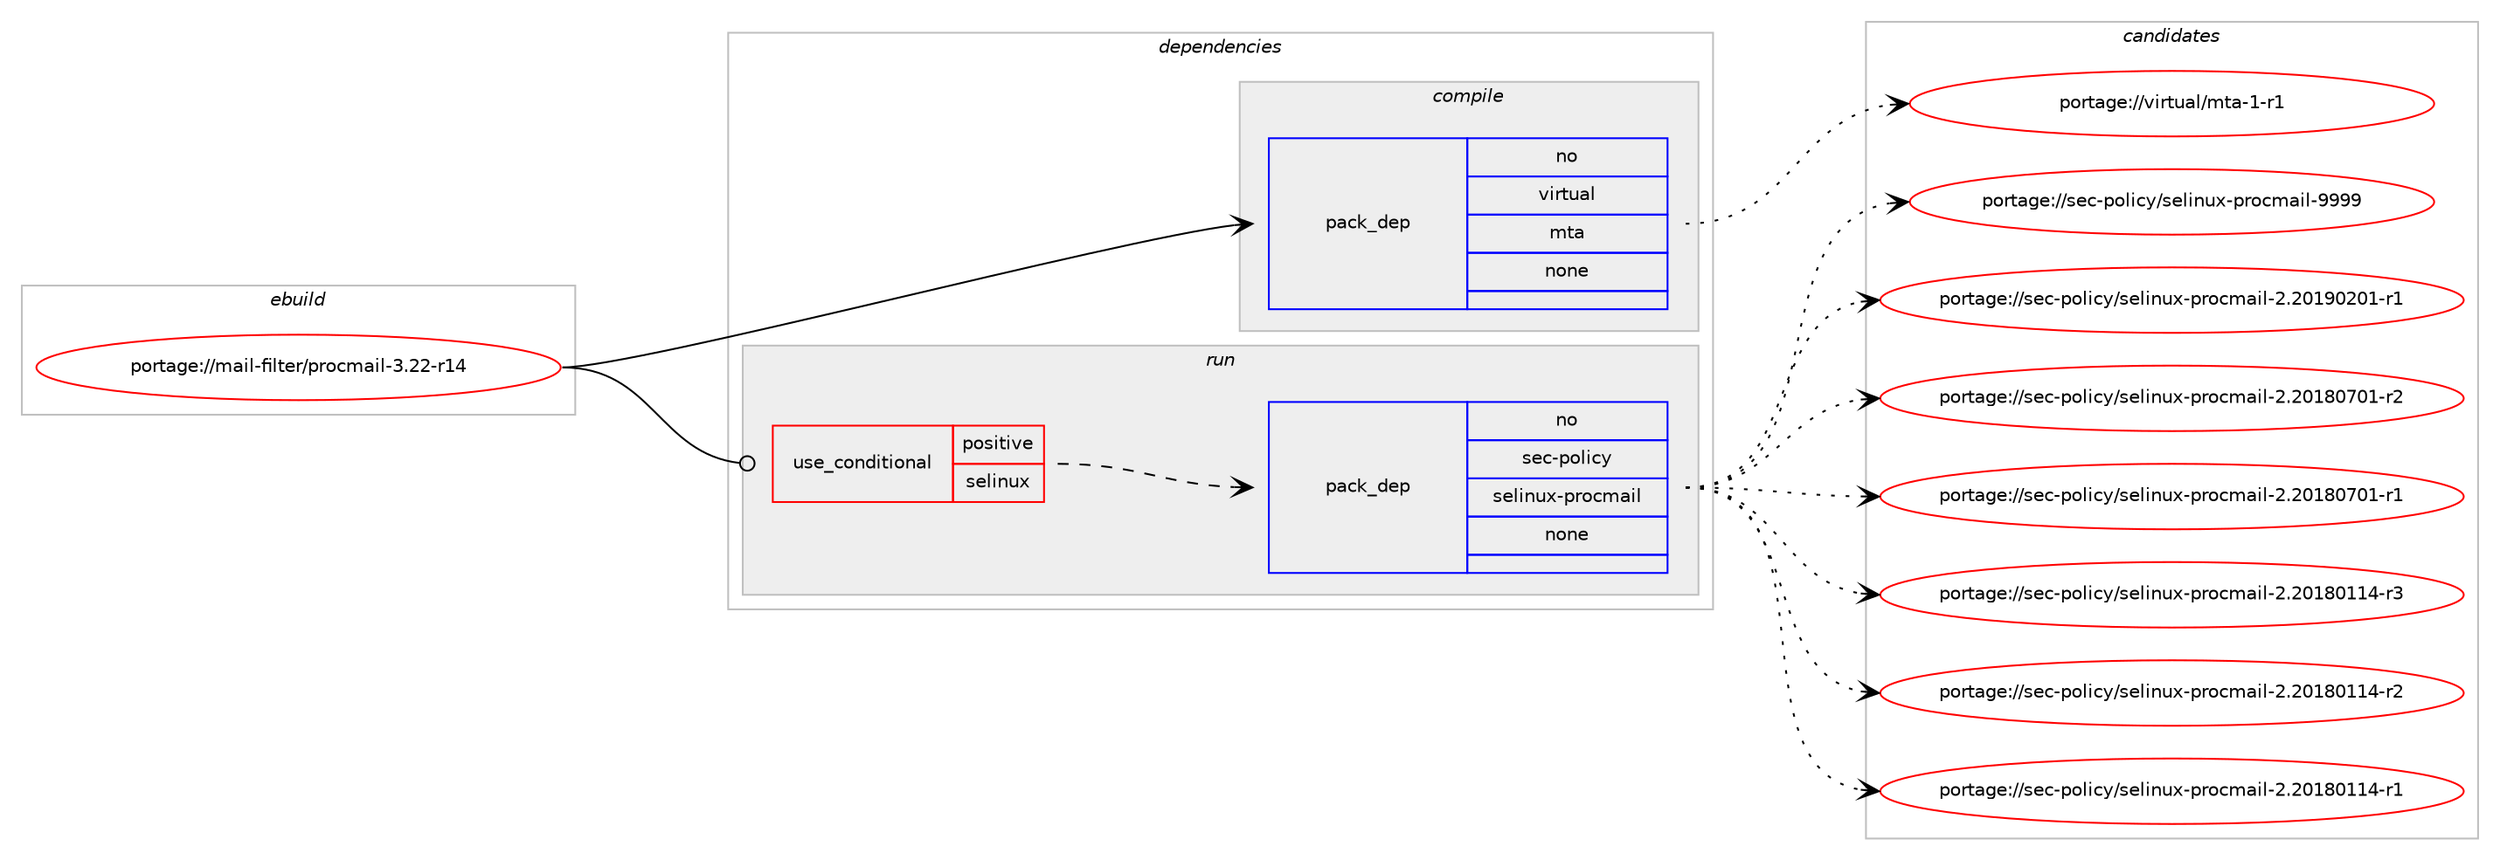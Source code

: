 digraph prolog {

# *************
# Graph options
# *************

newrank=true;
concentrate=true;
compound=true;
graph [rankdir=LR,fontname=Helvetica,fontsize=10,ranksep=1.5];#, ranksep=2.5, nodesep=0.2];
edge  [arrowhead=vee];
node  [fontname=Helvetica,fontsize=10];

# **********
# The ebuild
# **********

subgraph cluster_leftcol {
color=gray;
label=<<i>ebuild</i>>;
id [label="portage://mail-filter/procmail-3.22-r14", color=red, width=4, href="../mail-filter/procmail-3.22-r14.svg"];
}

# ****************
# The dependencies
# ****************

subgraph cluster_midcol {
color=gray;
label=<<i>dependencies</i>>;
subgraph cluster_compile {
fillcolor="#eeeeee";
style=filled;
label=<<i>compile</i>>;
subgraph pack176507 {
dependency233437 [label=<<TABLE BORDER="0" CELLBORDER="1" CELLSPACING="0" CELLPADDING="4" WIDTH="220"><TR><TD ROWSPAN="6" CELLPADDING="30">pack_dep</TD></TR><TR><TD WIDTH="110">no</TD></TR><TR><TD>virtual</TD></TR><TR><TD>mta</TD></TR><TR><TD>none</TD></TR><TR><TD></TD></TR></TABLE>>, shape=none, color=blue];
}
id:e -> dependency233437:w [weight=20,style="solid",arrowhead="vee"];
}
subgraph cluster_compileandrun {
fillcolor="#eeeeee";
style=filled;
label=<<i>compile and run</i>>;
}
subgraph cluster_run {
fillcolor="#eeeeee";
style=filled;
label=<<i>run</i>>;
subgraph cond53364 {
dependency233438 [label=<<TABLE BORDER="0" CELLBORDER="1" CELLSPACING="0" CELLPADDING="4"><TR><TD ROWSPAN="3" CELLPADDING="10">use_conditional</TD></TR><TR><TD>positive</TD></TR><TR><TD>selinux</TD></TR></TABLE>>, shape=none, color=red];
subgraph pack176508 {
dependency233439 [label=<<TABLE BORDER="0" CELLBORDER="1" CELLSPACING="0" CELLPADDING="4" WIDTH="220"><TR><TD ROWSPAN="6" CELLPADDING="30">pack_dep</TD></TR><TR><TD WIDTH="110">no</TD></TR><TR><TD>sec-policy</TD></TR><TR><TD>selinux-procmail</TD></TR><TR><TD>none</TD></TR><TR><TD></TD></TR></TABLE>>, shape=none, color=blue];
}
dependency233438:e -> dependency233439:w [weight=20,style="dashed",arrowhead="vee"];
}
id:e -> dependency233438:w [weight=20,style="solid",arrowhead="odot"];
}
}

# **************
# The candidates
# **************

subgraph cluster_choices {
rank=same;
color=gray;
label=<<i>candidates</i>>;

subgraph choice176507 {
color=black;
nodesep=1;
choice11810511411611797108471091169745494511449 [label="portage://virtual/mta-1-r1", color=red, width=4,href="../virtual/mta-1-r1.svg"];
dependency233437:e -> choice11810511411611797108471091169745494511449:w [style=dotted,weight="100"];
}
subgraph choice176508 {
color=black;
nodesep=1;
choice115101994511211110810599121471151011081051101171204511211411199109971051084557575757 [label="portage://sec-policy/selinux-procmail-9999", color=red, width=4,href="../sec-policy/selinux-procmail-9999.svg"];
choice1151019945112111108105991214711510110810511011712045112114111991099710510845504650484957485048494511449 [label="portage://sec-policy/selinux-procmail-2.20190201-r1", color=red, width=4,href="../sec-policy/selinux-procmail-2.20190201-r1.svg"];
choice1151019945112111108105991214711510110810511011712045112114111991099710510845504650484956485548494511450 [label="portage://sec-policy/selinux-procmail-2.20180701-r2", color=red, width=4,href="../sec-policy/selinux-procmail-2.20180701-r2.svg"];
choice1151019945112111108105991214711510110810511011712045112114111991099710510845504650484956485548494511449 [label="portage://sec-policy/selinux-procmail-2.20180701-r1", color=red, width=4,href="../sec-policy/selinux-procmail-2.20180701-r1.svg"];
choice1151019945112111108105991214711510110810511011712045112114111991099710510845504650484956484949524511451 [label="portage://sec-policy/selinux-procmail-2.20180114-r3", color=red, width=4,href="../sec-policy/selinux-procmail-2.20180114-r3.svg"];
choice1151019945112111108105991214711510110810511011712045112114111991099710510845504650484956484949524511450 [label="portage://sec-policy/selinux-procmail-2.20180114-r2", color=red, width=4,href="../sec-policy/selinux-procmail-2.20180114-r2.svg"];
choice1151019945112111108105991214711510110810511011712045112114111991099710510845504650484956484949524511449 [label="portage://sec-policy/selinux-procmail-2.20180114-r1", color=red, width=4,href="../sec-policy/selinux-procmail-2.20180114-r1.svg"];
dependency233439:e -> choice115101994511211110810599121471151011081051101171204511211411199109971051084557575757:w [style=dotted,weight="100"];
dependency233439:e -> choice1151019945112111108105991214711510110810511011712045112114111991099710510845504650484957485048494511449:w [style=dotted,weight="100"];
dependency233439:e -> choice1151019945112111108105991214711510110810511011712045112114111991099710510845504650484956485548494511450:w [style=dotted,weight="100"];
dependency233439:e -> choice1151019945112111108105991214711510110810511011712045112114111991099710510845504650484956485548494511449:w [style=dotted,weight="100"];
dependency233439:e -> choice1151019945112111108105991214711510110810511011712045112114111991099710510845504650484956484949524511451:w [style=dotted,weight="100"];
dependency233439:e -> choice1151019945112111108105991214711510110810511011712045112114111991099710510845504650484956484949524511450:w [style=dotted,weight="100"];
dependency233439:e -> choice1151019945112111108105991214711510110810511011712045112114111991099710510845504650484956484949524511449:w [style=dotted,weight="100"];
}
}

}
